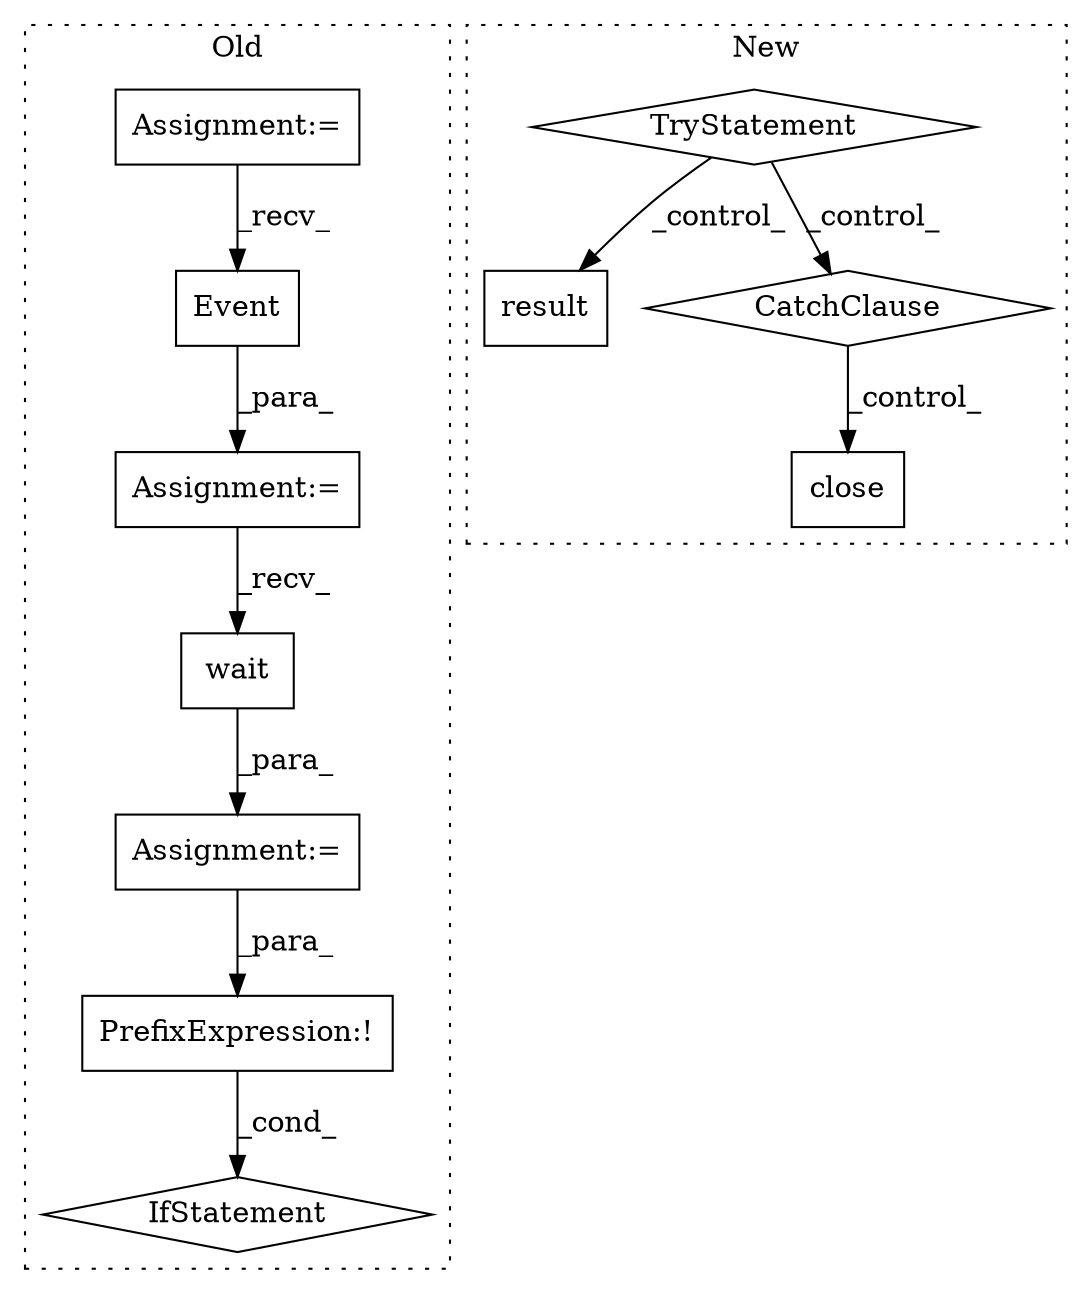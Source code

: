 digraph G {
subgraph cluster0 {
1 [label="Event" a="32" s="1845" l="7" shape="box"];
3 [label="PrefixExpression:!" a="38" s="3134" l="1" shape="box"];
4 [label="wait" a="32" s="3111,3123" l="5,1" shape="box"];
6 [label="IfStatement" a="25" s="3130,3143" l="4,2" shape="diamond"];
8 [label="Assignment:=" a="7" s="3101" l="1" shape="box"];
9 [label="Assignment:=" a="7" s="938" l="9" shape="box"];
11 [label="Assignment:=" a="7" s="1834" l="1" shape="box"];
label = "Old";
style="dotted";
}
subgraph cluster1 {
2 [label="result" a="32" s="2748,2762" l="7,1" shape="box"];
5 [label="TryStatement" a="54" s="2723" l="4" shape="diamond"];
7 [label="CatchClause" a="12" s="2772,2807" l="11,2" shape="diamond"];
10 [label="close" a="32" s="2966" l="7" shape="box"];
label = "New";
style="dotted";
}
1 -> 11 [label="_para_"];
3 -> 6 [label="_cond_"];
4 -> 8 [label="_para_"];
5 -> 7 [label="_control_"];
5 -> 2 [label="_control_"];
7 -> 10 [label="_control_"];
8 -> 3 [label="_para_"];
9 -> 1 [label="_recv_"];
11 -> 4 [label="_recv_"];
}